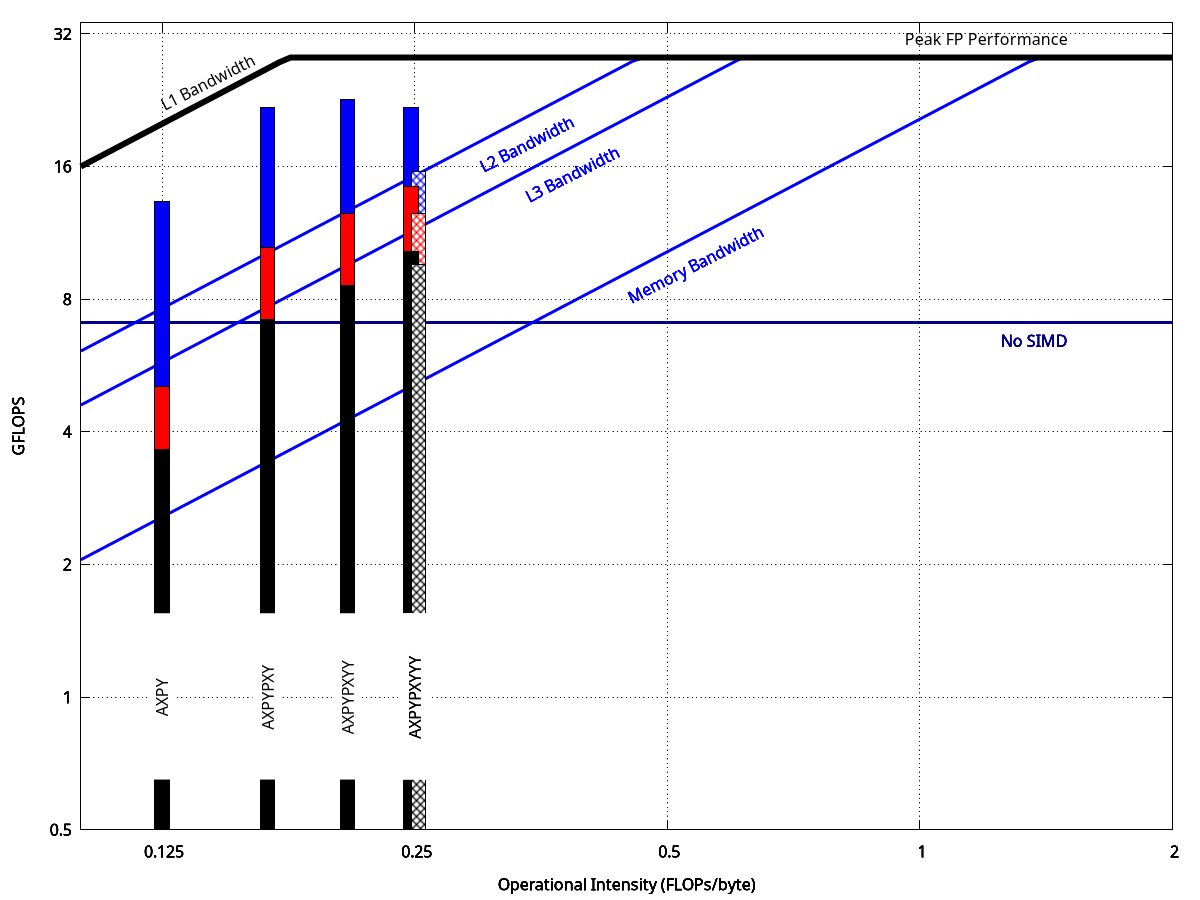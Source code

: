 # initial config
set term postscript eps enhanced color
set output 'roofline_daxpy.eps'

set nokey
set grid layerdefault   linetype 0 linewidth 1.000,  linetype 0 linewidth 1.000

set xlabel "Operational Intensity (FLOPs/byte)"
set ylabel "GFLOPS"

# sets log base 2 scale for both axes
set logscale x 2
set logscale y 2

# label offsets
L_MEM_X=0.3
L_MEM_ANG=27

# range of each axis
MAX_X=2
MIN_Y=0.5
MAX_Y=34
set xrange [0.1:MAX_X]
set yrange [MIN_Y:MAX_Y]

# CPU CONSTANTS
# For single core of Xeon E5-1620 v2 (my desktop), as measured with 
# the Intel MKL version of linpack. This is therefore using
# 256-bit AVX instructions (SIMD)
PEAK_GFLOPS=28.32
NUM_CORES=1

#ceilings
C_ALL_CORES		= 1
C_MUL_ADD_BAL	= NUM_CORES
# For Ivy Bridge, AVX registers are 256-bit and therefore can
# hold 4*64-bit double-precision reals. We therefore assume
# that peak, non-SIMD performance is 1/4 that of the performance
# obtained by Linpack
C_SIMD			= 4.0

# MEM CONSTANTS
# For single core of Xeon E5-1620 v2 (desktop) as measured with 
# the 'DAXPY' result of STREAM2. Units are GB/s.
PEAK_MEM_BW=20.5
PEAK_L3_BW=46.0
PEAK_L2_BW=61.0
PEAK_L1_BW=160.0


NUM_CHANNELS=2
# first ceiling, without multiple memory channels
C_NO_MULTI_CHANNEL	= NUM_CHANNELS

# FUNCTIONS
mem_roof(x,peak)= x * peak
cpu_roof	= PEAK_GFLOPS
min(x, y)	= (x < y) ? x : y
max(x, y)       = (x > y) ? x : y

PEAK_BW = max(PEAK_MEM_BW,PEAK_L1_BW)

cpu_ceiling(x, y)	= min(mem_roof(x,PEAK_BW), y)
mem_ceiling(x)		= min(x, PEAK_GFLOPS)
roofline(x, y)		= cpu_ceiling(x, y)

LINE_ROOF=1
LINE_CEIL=2
LINE_CPU_CEIL = 3

# Width of the bars
BAR_WIDTH = 0.02

set style line LINE_ROOF	lt 1 lw 6 lc rgb "black"
set style line LINE_CEIL	lt 1 lw 3 lc rgb "blue"
set style line LINE_CPU_CEIL	lt 1 lw 3 lc rgb "dark-blue"

kernels =          "AXPY AXPYPXY AXPYPXYY AXPYPXYYY AXPYPXYYY"
kernel_ai =       "0.125 0.167    0.208     0.25     0.25"
kernel_flops_L3 = "3.65   7.18 8.59  10.26 9.57"
kernel_flops_L2 = "5.08  10.49 12.49 14.4  12.5 "
kernel_flops_L1 = "13.30 21.74 22.70 21.76 15.59"
kernel_xshift = "0.0 0.0 0.0 -0.01 0.01"
colors = "violet orange dark-red red brown pink"
L3_colour = "black"
L2_colour = "red"
L1_colour = "blue"

set multiplot

# Set up the line types
set for [i=1:words(colors)] linetype i lc rgb word(colors, i)

# Draw a rectangle for each data point
# Problem size fits in L1
obj_idx = 0
set for [i=1:words(kernels)-1] object i+obj_idx rect from (1.0-BAR_WIDTH+word(kernel_xshift,i))*word(kernel_ai, i),MIN_Y to (1.0+BAR_WIDTH+word(kernel_xshift,i))*word(kernel_ai, i),word(kernel_flops_L1, i) back fc rgb L1_colour fs solid
set for [i=words(kernels):words(kernels)] object i+obj_idx rect from (1.0-BAR_WIDTH+word(kernel_xshift,i))*word(kernel_ai, i),MIN_Y to (1.0+BAR_WIDTH+word(kernel_xshift,i))*word(kernel_ai, i),word(kernel_flops_L1, i) back fc rgb L1_colour fs pattern 1

# Problem size fits in L2
obj_idx = words(kernels)
set for [i=1:words(kernels)-1] object i+obj_idx rect from (1.0-BAR_WIDTH+word(kernel_xshift,i))*word(kernel_ai, i),MIN_Y to (1.0+BAR_WIDTH+word(kernel_xshift,i))*word(kernel_ai, i),word(kernel_flops_L2, i) back fc rgb L2_colour fs solid
set for [i=words(kernels):words(kernels)] object i+obj_idx rect from (1.0-BAR_WIDTH+word(kernel_xshift,i))*word(kernel_ai, i),MIN_Y to (1.0+BAR_WIDTH+word(kernel_xshift,i))*word(kernel_ai, i),word(kernel_flops_L2, i) back fc rgb L2_colour fs pattern 1

# Problem size fits in L3
obj_idx = obj_idx + words(kernels)
set for [i=1:words(kernels)-1] object i+obj_idx rect from (1.0-BAR_WIDTH+word(kernel_xshift,i))*word(kernel_ai, i),MIN_Y to (1.0+BAR_WIDTH+word(kernel_xshift,i))*word(kernel_ai, i),word(kernel_flops_L3, i) back fc rgb L3_colour fs solid
set for [i=words(kernels):words(kernels)] object i+obj_idx rect from (1.0-BAR_WIDTH+word(kernel_xshift,i))*word(kernel_ai, i),MIN_Y to (1.0+BAR_WIDTH+word(kernel_xshift,i))*word(kernel_ai, i),word(kernel_flops_L3, i) back fc rgb L3_colour fs pattern 1

# Label each cluster of bars
xshift = 0.02
# Put a white box behind each label
set for [i=1:words(kernels)] object i+20 rect from (1.0-BAR_WIDTH-xshift)*word(kernel_ai,i),MIN_Y*1.3 to (1.0+BAR_WIDTH+xshift)*word(kernel_ai,i),MIN_Y*3.1 back fc rgb "white" fs solid noborder
# The labels themselves
set for [i=1:words(kernels)] label i+20 word(kernels,i) at word(kernel_ai,i),MIN_Y*2.0 centre rotate by 90

# CPU CEILINGS

# SIMD
set label 11 "No SIMD" at (MAX_X-0.5),((cpu_roof / C_SIMD)/1.1) right tc rgb "dark-blue"
plot cpu_ceiling(x, cpu_roof / C_SIMD) ls LINE_CPU_CEIL

# MEM CEILINGS

set label 13 "Memory Bandwidth" at 0.45,(mem_roof(0.45,PEAK_MEM_BW)*0.87) rotate by L_MEM_ANG tc rgb "blue"
set label 16 "L2 Bandwidth" at (L_MEM_X),(mem_roof(L_MEM_X,PEAK_L2_BW)*0.87) rotate by L_MEM_ANG tc rgb "blue"
set label 17 "L3 Bandwidth" at 0.34,(mem_roof(0.34,PEAK_L3_BW)*0.87) rotate by L_MEM_ANG tc rgb "blue"
plot mem_ceiling(mem_roof(x,PEAK_MEM_BW)) ls LINE_CEIL
plot mem_ceiling(mem_roof(x,PEAK_L3_BW)) ls LINE_CEIL
plot mem_ceiling(mem_roof(x,PEAK_L2_BW)) ls LINE_CEIL
# ROOFLINE
set label 14 "Peak FP Performance" at (MAX_X-0.5),(PEAK_GFLOPS*1.1) right
set label 15 "L1 Bandwidth" at 0.125,mem_roof(0.125,PEAK_BW)*1.1 rotate by L_MEM_ANG
plot roofline(x, cpu_roof) ls LINE_ROOF

unset multiplot
